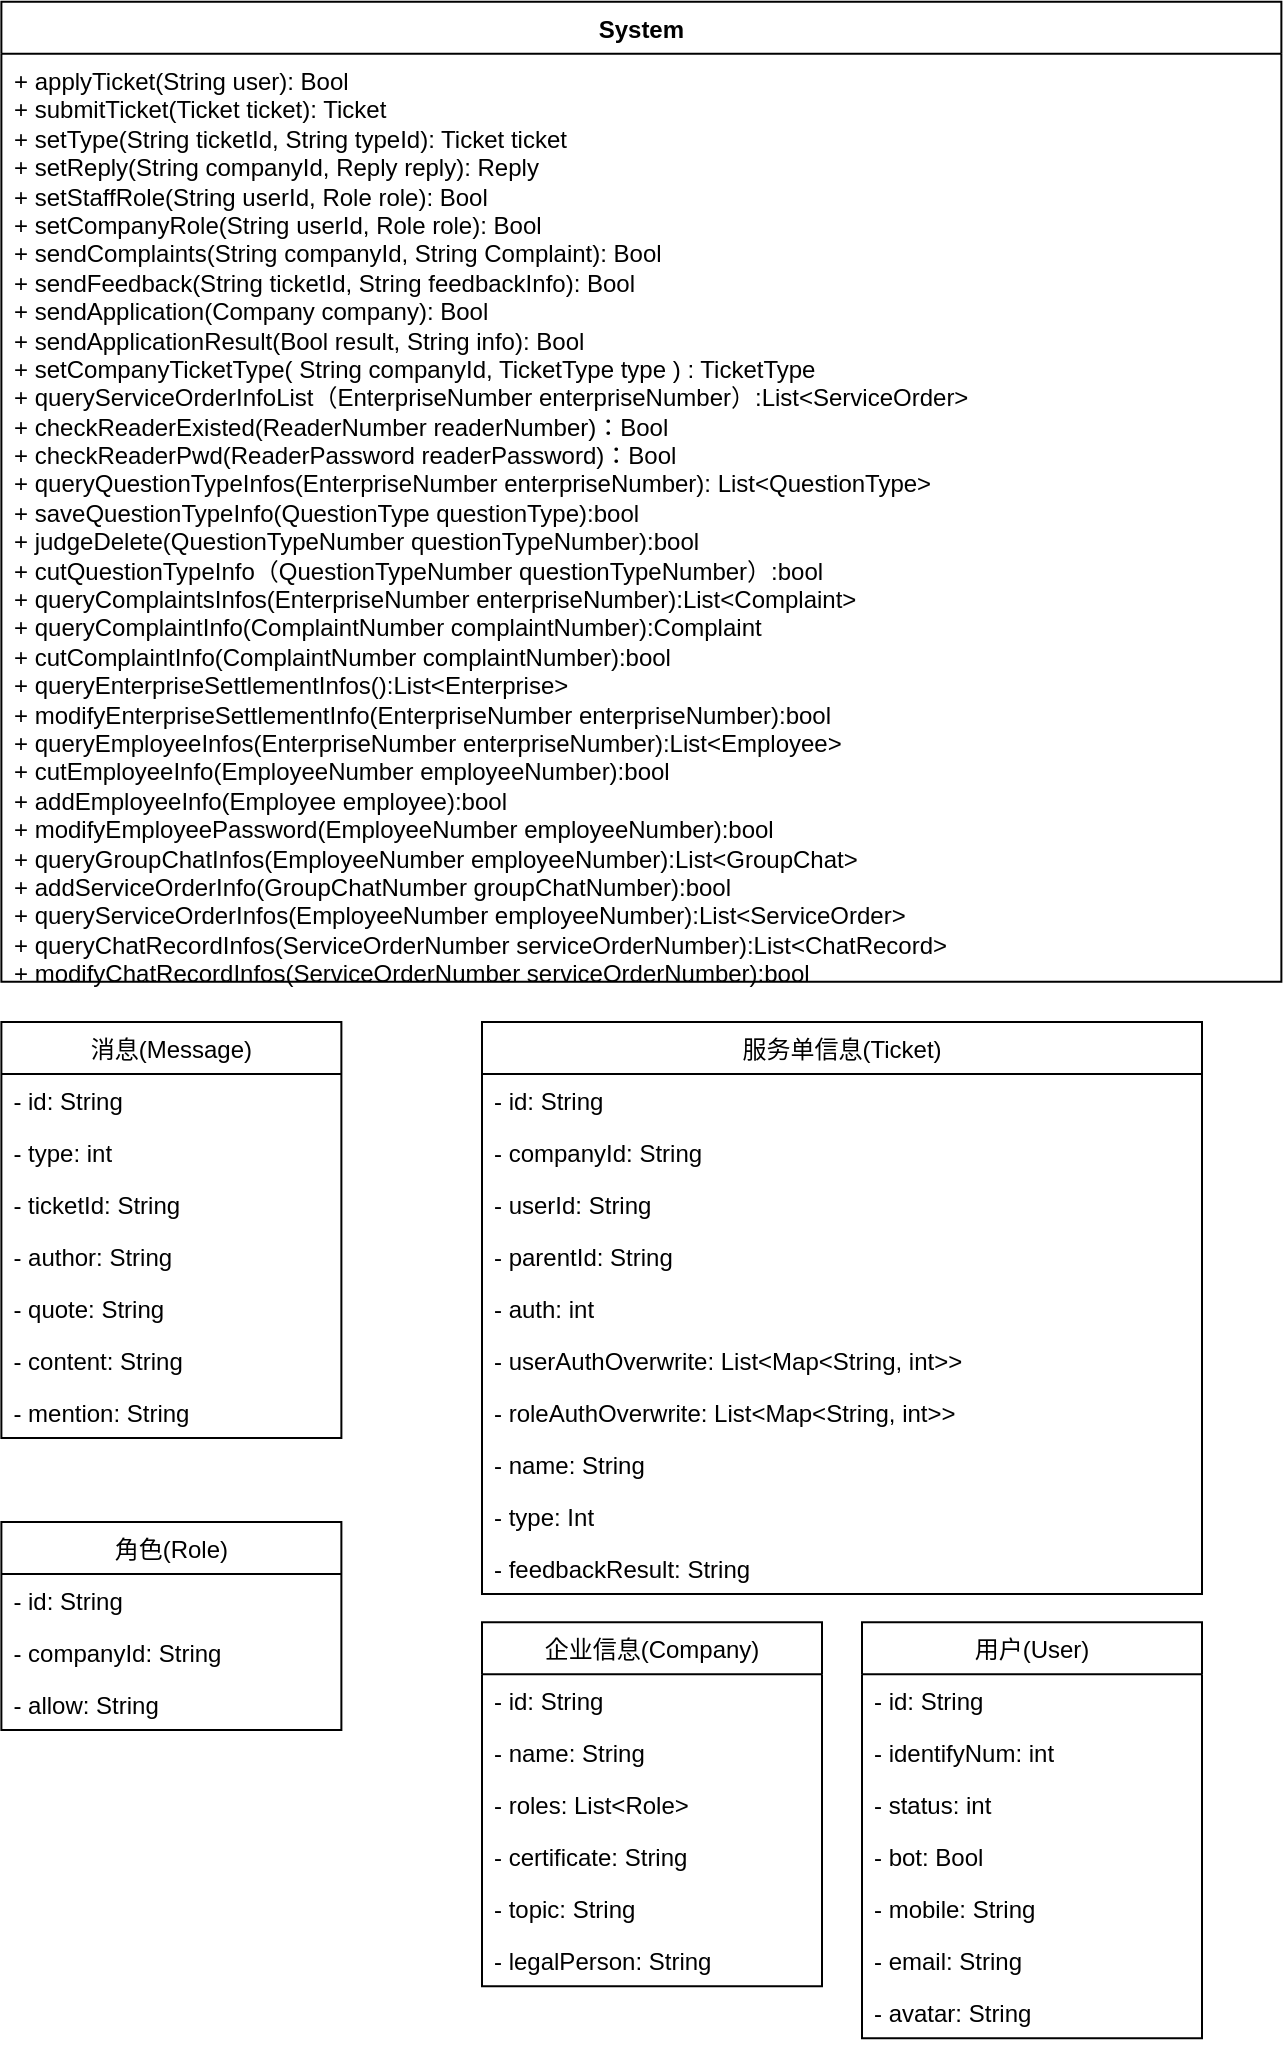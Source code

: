 <mxfile version="12.6.5" type="device" pages="3"><diagram id="kOgdUL87oXDfzmkOh2Wj" name="类图"><mxGraphModel dx="1086" dy="806" grid="1" gridSize="10" guides="1" tooltips="1" connect="1" arrows="1" fold="1" page="1" pageScale="1" pageWidth="827" pageHeight="1169" math="0" shadow="0"><root><mxCell id="0"/><mxCell id="1" parent="0"/><mxCell id="02djU6pW8HXEtKyY5-4u-1" value="System" style="swimlane;fontStyle=1;align=center;verticalAlign=top;childLayout=stackLayout;horizontal=1;startSize=26;horizontalStack=0;resizeParent=1;resizeParentMax=0;resizeLast=0;collapsible=1;marginBottom=0;" parent="1" vertex="1"><mxGeometry x="-0.31" y="-0.1" width="640" height="490" as="geometry"/></mxCell><mxCell id="02djU6pW8HXEtKyY5-4u-2" value="+&amp;nbsp;applyTicket(String user): Bool&lt;br&gt;+&amp;nbsp;submitTicket(Ticket ticket): Ticket&lt;br&gt;+&amp;nbsp;setType(String ticketId, String typeId): Ticket ticket&lt;br&gt;+&amp;nbsp;setReply(String companyId, Reply reply): Reply&lt;br&gt;+&amp;nbsp;setStaffRole(String userId, Role role): Bool&lt;br&gt;+ setCompanyRole(String userId, Role role): Bool&lt;br&gt;+&amp;nbsp;sendComplaints(String companyId, String Complaint): Bool&lt;br&gt;+&amp;nbsp;sendFeedback(String ticketId, String feedbackInfo): Bool&lt;br&gt;+&amp;nbsp;sendApplication(Company company): Bool&lt;br&gt;+&amp;nbsp;sendApplicationResult(Bool result, String info): Bool&lt;br&gt;+&amp;nbsp;setCompanyTicketType(&amp;nbsp;String&amp;nbsp;companyId, TicketType type )&amp;nbsp;: TicketType&lt;br&gt;+&amp;nbsp;queryServiceOrderInfoList（EnterpriseNumber enterpriseNumber）:List&amp;lt;ServiceOrder&amp;gt;&lt;br&gt;+&amp;nbsp;checkReaderExisted(ReaderNumber readerNumber)：Bool&lt;br&gt;+&amp;nbsp;checkReaderPwd(ReaderPassword readerPassword)：Bool&lt;br&gt;+ queryQuestionTypeInfos(EnterpriseNumber enterpriseNumber):&amp;nbsp;List&amp;lt;QuestionType&amp;gt;&lt;br&gt;+&amp;nbsp;saveQuestionTypeInfo(QuestionType questionType):bool&lt;br&gt;+&amp;nbsp;judgeDelete(QuestionTypeNumber questionTypeNumber):bool&lt;br&gt;+&amp;nbsp;cutQuestionTypeInfo（QuestionTypeNumber questionTypeNumber）:bool&lt;br&gt;+&amp;nbsp;queryComplaintsInfos(EnterpriseNumber enterpriseNumber):List&amp;lt;Complaint&amp;gt;&lt;br&gt;+&amp;nbsp;queryComplaintInfo(ComplaintNumber complaintNumber):Complaint&lt;br&gt;+&amp;nbsp;cutComplaintInfo(ComplaintNumber complaintNumber):bool&lt;br&gt;+&amp;nbsp;queryEnterpriseSettlementInfos():List&amp;lt;Enterprise&amp;gt;&lt;br&gt;+&amp;nbsp;modifyEnterpriseSettlementInfo(EnterpriseNumber enterpriseNumber):bool&lt;br&gt;+&amp;nbsp;queryEmployeeInfos(EnterpriseNumber enterpriseNumber):List&amp;lt;Employee&amp;gt;&lt;br&gt;+&amp;nbsp;cutEmployeeInfo(EmployeeNumber employeeNumber):bool&lt;br&gt;+&amp;nbsp;addEmployeeInfo(Employee employee):bool&lt;br&gt;+&amp;nbsp;modifyEmployeePassword(EmployeeNumber employeeNumber):bool&lt;br&gt;+&amp;nbsp;queryGroupChatInfos(EmployeeNumber employeeNumber):List&amp;lt;GroupChat&amp;gt;&lt;br&gt;+ addServiceOrderInfo(GroupChatNumber groupChatNumber):bool&lt;br&gt;+&amp;nbsp;queryServiceOrderInfos(EmployeeNumber employeeNumber):List&amp;lt;ServiceOrder&amp;gt;&lt;br&gt;+&amp;nbsp;queryChatRecordInfos(ServiceOrderNumber serviceOrderNumber):List&amp;lt;ChatRecord&amp;gt;&lt;br&gt;+&amp;nbsp;modifyChatRecordInfos(ServiceOrderNumber serviceOrderNumber):bool" style="text;strokeColor=none;fillColor=none;align=left;verticalAlign=top;spacingLeft=4;spacingRight=4;overflow=hidden;rotatable=0;points=[[0,0.5],[1,0.5]];portConstraint=eastwest;html=1;" parent="02djU6pW8HXEtKyY5-4u-1" vertex="1"><mxGeometry y="26" width="640" height="464" as="geometry"/></mxCell><mxCell id="xMdwKZb7FDu-BLDqrleg-1" value="服务单信息(Ticket)" style="swimlane;fontStyle=0;childLayout=stackLayout;horizontal=1;startSize=26;fillColor=none;horizontalStack=0;resizeParent=1;resizeParentMax=0;resizeLast=0;collapsible=1;marginBottom=0;html=0;" parent="1" vertex="1"><mxGeometry x="240" y="510" width="360" height="286" as="geometry"><mxRectangle x="530" y="40" width="130" height="26" as="alternateBounds"/></mxGeometry></mxCell><mxCell id="xMdwKZb7FDu-BLDqrleg-2" value="- id: String" style="text;strokeColor=none;fillColor=none;align=left;verticalAlign=top;spacingLeft=4;spacingRight=4;overflow=hidden;rotatable=0;points=[[0,0.5],[1,0.5]];portConstraint=eastwest;" parent="xMdwKZb7FDu-BLDqrleg-1" vertex="1"><mxGeometry y="26" width="360" height="26" as="geometry"/></mxCell><mxCell id="xMdwKZb7FDu-BLDqrleg-6" value="- companyId: String" style="text;strokeColor=none;fillColor=none;align=left;verticalAlign=top;spacingLeft=4;spacingRight=4;overflow=hidden;rotatable=0;points=[[0,0.5],[1,0.5]];portConstraint=eastwest;" parent="xMdwKZb7FDu-BLDqrleg-1" vertex="1"><mxGeometry y="52" width="360" height="26" as="geometry"/></mxCell><mxCell id="xMdwKZb7FDu-BLDqrleg-3" value="- userId: String" style="text;strokeColor=none;fillColor=none;align=left;verticalAlign=top;spacingLeft=4;spacingRight=4;overflow=hidden;rotatable=0;points=[[0,0.5],[1,0.5]];portConstraint=eastwest;" parent="xMdwKZb7FDu-BLDqrleg-1" vertex="1"><mxGeometry y="78" width="360" height="26" as="geometry"/></mxCell><mxCell id="xMdwKZb7FDu-BLDqrleg-29" value="- parentId: String" style="text;strokeColor=none;fillColor=none;align=left;verticalAlign=top;spacingLeft=4;spacingRight=4;overflow=hidden;rotatable=0;points=[[0,0.5],[1,0.5]];portConstraint=eastwest;" parent="xMdwKZb7FDu-BLDqrleg-1" vertex="1"><mxGeometry y="104" width="360" height="26" as="geometry"/></mxCell><mxCell id="xMdwKZb7FDu-BLDqrleg-14" value="- auth: int" style="text;strokeColor=none;fillColor=none;align=left;verticalAlign=top;spacingLeft=4;spacingRight=4;overflow=hidden;rotatable=0;points=[[0,0.5],[1,0.5]];portConstraint=eastwest;" parent="xMdwKZb7FDu-BLDqrleg-1" vertex="1"><mxGeometry y="130" width="360" height="26" as="geometry"/></mxCell><mxCell id="xMdwKZb7FDu-BLDqrleg-40" value="- userAuthOverwrite: List&lt;Map&lt;String, int&gt;&gt;" style="text;strokeColor=none;fillColor=none;align=left;verticalAlign=top;spacingLeft=4;spacingRight=4;overflow=hidden;rotatable=0;points=[[0,0.5],[1,0.5]];portConstraint=eastwest;" parent="xMdwKZb7FDu-BLDqrleg-1" vertex="1"><mxGeometry y="156" width="360" height="26" as="geometry"/></mxCell><mxCell id="xMdwKZb7FDu-BLDqrleg-49" value="- roleAuthOverwrite: List&lt;Map&lt;String, int&gt;&gt;" style="text;strokeColor=none;fillColor=none;align=left;verticalAlign=top;spacingLeft=4;spacingRight=4;overflow=hidden;rotatable=0;points=[[0,0.5],[1,0.5]];portConstraint=eastwest;" parent="xMdwKZb7FDu-BLDqrleg-1" vertex="1"><mxGeometry y="182" width="360" height="26" as="geometry"/></mxCell><mxCell id="xMdwKZb7FDu-BLDqrleg-30" value="- name: String" style="text;strokeColor=none;fillColor=none;align=left;verticalAlign=top;spacingLeft=4;spacingRight=4;overflow=hidden;rotatable=0;points=[[0,0.5],[1,0.5]];portConstraint=eastwest;" parent="xMdwKZb7FDu-BLDqrleg-1" vertex="1"><mxGeometry y="208" width="360" height="26" as="geometry"/></mxCell><mxCell id="xMdwKZb7FDu-BLDqrleg-4" value="- type: Int" style="text;strokeColor=none;fillColor=none;align=left;verticalAlign=top;spacingLeft=4;spacingRight=4;overflow=hidden;rotatable=0;points=[[0,0.5],[1,0.5]];portConstraint=eastwest;" parent="xMdwKZb7FDu-BLDqrleg-1" vertex="1"><mxGeometry y="234" width="360" height="26" as="geometry"/></mxCell><mxCell id="xMdwKZb7FDu-BLDqrleg-7" value="- feedbackResult: String" style="text;strokeColor=none;fillColor=none;align=left;verticalAlign=top;spacingLeft=4;spacingRight=4;overflow=hidden;rotatable=0;points=[[0,0.5],[1,0.5]];portConstraint=eastwest;" parent="xMdwKZb7FDu-BLDqrleg-1" vertex="1"><mxGeometry y="260" width="360" height="26" as="geometry"/></mxCell><mxCell id="xMdwKZb7FDu-BLDqrleg-15" value="消息(Message)" style="swimlane;fontStyle=0;childLayout=stackLayout;horizontal=1;startSize=26;fillColor=none;horizontalStack=0;resizeParent=1;resizeParentMax=0;resizeLast=0;collapsible=1;marginBottom=0;html=0;" parent="1" vertex="1"><mxGeometry x="-0.31" y="510" width="170" height="208" as="geometry"><mxRectangle x="530" y="40" width="130" height="26" as="alternateBounds"/></mxGeometry></mxCell><mxCell id="xMdwKZb7FDu-BLDqrleg-16" value="- id: String" style="text;strokeColor=none;fillColor=none;align=left;verticalAlign=top;spacingLeft=4;spacingRight=4;overflow=hidden;rotatable=0;points=[[0,0.5],[1,0.5]];portConstraint=eastwest;" parent="xMdwKZb7FDu-BLDqrleg-15" vertex="1"><mxGeometry y="26" width="170" height="26" as="geometry"/></mxCell><mxCell id="xMdwKZb7FDu-BLDqrleg-17" value="- type: int" style="text;strokeColor=none;fillColor=none;align=left;verticalAlign=top;spacingLeft=4;spacingRight=4;overflow=hidden;rotatable=0;points=[[0,0.5],[1,0.5]];portConstraint=eastwest;" parent="xMdwKZb7FDu-BLDqrleg-15" vertex="1"><mxGeometry y="52" width="170" height="26" as="geometry"/></mxCell><mxCell id="xMdwKZb7FDu-BLDqrleg-31" value="- ticketId: String" style="text;strokeColor=none;fillColor=none;align=left;verticalAlign=top;spacingLeft=4;spacingRight=4;overflow=hidden;rotatable=0;points=[[0,0.5],[1,0.5]];portConstraint=eastwest;" parent="xMdwKZb7FDu-BLDqrleg-15" vertex="1"><mxGeometry y="78" width="170" height="26" as="geometry"/></mxCell><mxCell id="xMdwKZb7FDu-BLDqrleg-18" value="- author: String" style="text;strokeColor=none;fillColor=none;align=left;verticalAlign=top;spacingLeft=4;spacingRight=4;overflow=hidden;rotatable=0;points=[[0,0.5],[1,0.5]];portConstraint=eastwest;" parent="xMdwKZb7FDu-BLDqrleg-15" vertex="1"><mxGeometry y="104" width="170" height="26" as="geometry"/></mxCell><mxCell id="xMdwKZb7FDu-BLDqrleg-19" value="- quote: String" style="text;strokeColor=none;fillColor=none;align=left;verticalAlign=top;spacingLeft=4;spacingRight=4;overflow=hidden;rotatable=0;points=[[0,0.5],[1,0.5]];portConstraint=eastwest;" parent="xMdwKZb7FDu-BLDqrleg-15" vertex="1"><mxGeometry y="130" width="170" height="26" as="geometry"/></mxCell><mxCell id="xMdwKZb7FDu-BLDqrleg-21" value="- content: String" style="text;strokeColor=none;fillColor=none;align=left;verticalAlign=top;spacingLeft=4;spacingRight=4;overflow=hidden;rotatable=0;points=[[0,0.5],[1,0.5]];portConstraint=eastwest;" parent="xMdwKZb7FDu-BLDqrleg-15" vertex="1"><mxGeometry y="156" width="170" height="26" as="geometry"/></mxCell><mxCell id="xMdwKZb7FDu-BLDqrleg-20" value="- mention: String" style="text;strokeColor=none;fillColor=none;align=left;verticalAlign=top;spacingLeft=4;spacingRight=4;overflow=hidden;rotatable=0;points=[[0,0.5],[1,0.5]];portConstraint=eastwest;" parent="xMdwKZb7FDu-BLDqrleg-15" vertex="1"><mxGeometry y="182" width="170" height="26" as="geometry"/></mxCell><mxCell id="xMdwKZb7FDu-BLDqrleg-22" value="企业信息(Company)" style="swimlane;fontStyle=0;childLayout=stackLayout;horizontal=1;startSize=26;fillColor=none;horizontalStack=0;resizeParent=1;resizeParentMax=0;resizeLast=0;collapsible=1;marginBottom=0;html=0;" parent="1" vertex="1"><mxGeometry x="240" y="810.1" width="170" height="182" as="geometry"><mxRectangle x="530" y="40" width="130" height="26" as="alternateBounds"/></mxGeometry></mxCell><mxCell id="xMdwKZb7FDu-BLDqrleg-23" value="- id: String" style="text;strokeColor=none;fillColor=none;align=left;verticalAlign=top;spacingLeft=4;spacingRight=4;overflow=hidden;rotatable=0;points=[[0,0.5],[1,0.5]];portConstraint=eastwest;" parent="xMdwKZb7FDu-BLDqrleg-22" vertex="1"><mxGeometry y="26" width="170" height="26" as="geometry"/></mxCell><mxCell id="xMdwKZb7FDu-BLDqrleg-24" value="- name: String" style="text;strokeColor=none;fillColor=none;align=left;verticalAlign=top;spacingLeft=4;spacingRight=4;overflow=hidden;rotatable=0;points=[[0,0.5],[1,0.5]];portConstraint=eastwest;" parent="xMdwKZb7FDu-BLDqrleg-22" vertex="1"><mxGeometry y="52" width="170" height="26" as="geometry"/></mxCell><mxCell id="xMdwKZb7FDu-BLDqrleg-25" value="- roles: List&lt;Role&gt;" style="text;strokeColor=none;fillColor=none;align=left;verticalAlign=top;spacingLeft=4;spacingRight=4;overflow=hidden;rotatable=0;points=[[0,0.5],[1,0.5]];portConstraint=eastwest;" parent="xMdwKZb7FDu-BLDqrleg-22" vertex="1"><mxGeometry y="78" width="170" height="26" as="geometry"/></mxCell><mxCell id="xMdwKZb7FDu-BLDqrleg-26" value="- certificate: String" style="text;strokeColor=none;fillColor=none;align=left;verticalAlign=top;spacingLeft=4;spacingRight=4;overflow=hidden;rotatable=0;points=[[0,0.5],[1,0.5]];portConstraint=eastwest;" parent="xMdwKZb7FDu-BLDqrleg-22" vertex="1"><mxGeometry y="104" width="170" height="26" as="geometry"/></mxCell><mxCell id="xMdwKZb7FDu-BLDqrleg-27" value="- topic: String" style="text;strokeColor=none;fillColor=none;align=left;verticalAlign=top;spacingLeft=4;spacingRight=4;overflow=hidden;rotatable=0;points=[[0,0.5],[1,0.5]];portConstraint=eastwest;" parent="xMdwKZb7FDu-BLDqrleg-22" vertex="1"><mxGeometry y="130" width="170" height="26" as="geometry"/></mxCell><mxCell id="xMdwKZb7FDu-BLDqrleg-28" value="- legalPerson: String" style="text;strokeColor=none;fillColor=none;align=left;verticalAlign=top;spacingLeft=4;spacingRight=4;overflow=hidden;rotatable=0;points=[[0,0.5],[1,0.5]];portConstraint=eastwest;" parent="xMdwKZb7FDu-BLDqrleg-22" vertex="1"><mxGeometry y="156" width="170" height="26" as="geometry"/></mxCell><mxCell id="xMdwKZb7FDu-BLDqrleg-32" value="角色(Role)" style="swimlane;fontStyle=0;childLayout=stackLayout;horizontal=1;startSize=26;fillColor=none;horizontalStack=0;resizeParent=1;resizeParentMax=0;resizeLast=0;collapsible=1;marginBottom=0;html=0;" parent="1" vertex="1"><mxGeometry x="-0.31" y="760" width="170" height="104" as="geometry"><mxRectangle x="530" y="40" width="130" height="26" as="alternateBounds"/></mxGeometry></mxCell><mxCell id="xMdwKZb7FDu-BLDqrleg-33" value="- id: String" style="text;strokeColor=none;fillColor=none;align=left;verticalAlign=top;spacingLeft=4;spacingRight=4;overflow=hidden;rotatable=0;points=[[0,0.5],[1,0.5]];portConstraint=eastwest;" parent="xMdwKZb7FDu-BLDqrleg-32" vertex="1"><mxGeometry y="26" width="170" height="26" as="geometry"/></mxCell><mxCell id="xMdwKZb7FDu-BLDqrleg-34" value="- companyId: String" style="text;strokeColor=none;fillColor=none;align=left;verticalAlign=top;spacingLeft=4;spacingRight=4;overflow=hidden;rotatable=0;points=[[0,0.5],[1,0.5]];portConstraint=eastwest;" parent="xMdwKZb7FDu-BLDqrleg-32" vertex="1"><mxGeometry y="52" width="170" height="26" as="geometry"/></mxCell><mxCell id="xMdwKZb7FDu-BLDqrleg-35" value="- allow: String" style="text;strokeColor=none;fillColor=none;align=left;verticalAlign=top;spacingLeft=4;spacingRight=4;overflow=hidden;rotatable=0;points=[[0,0.5],[1,0.5]];portConstraint=eastwest;" parent="xMdwKZb7FDu-BLDqrleg-32" vertex="1"><mxGeometry y="78" width="170" height="26" as="geometry"/></mxCell><mxCell id="xMdwKZb7FDu-BLDqrleg-41" value="用户(User)" style="swimlane;fontStyle=0;childLayout=stackLayout;horizontal=1;startSize=26;fillColor=none;horizontalStack=0;resizeParent=1;resizeParentMax=0;resizeLast=0;collapsible=1;marginBottom=0;html=0;" parent="1" vertex="1"><mxGeometry x="430" y="810.1" width="170" height="208" as="geometry"><mxRectangle x="530" y="40" width="130" height="26" as="alternateBounds"/></mxGeometry></mxCell><mxCell id="xMdwKZb7FDu-BLDqrleg-42" value="- id: String" style="text;strokeColor=none;fillColor=none;align=left;verticalAlign=top;spacingLeft=4;spacingRight=4;overflow=hidden;rotatable=0;points=[[0,0.5],[1,0.5]];portConstraint=eastwest;" parent="xMdwKZb7FDu-BLDqrleg-41" vertex="1"><mxGeometry y="26" width="170" height="26" as="geometry"/></mxCell><mxCell id="xMdwKZb7FDu-BLDqrleg-43" value="- identifyNum: int" style="text;strokeColor=none;fillColor=none;align=left;verticalAlign=top;spacingLeft=4;spacingRight=4;overflow=hidden;rotatable=0;points=[[0,0.5],[1,0.5]];portConstraint=eastwest;" parent="xMdwKZb7FDu-BLDqrleg-41" vertex="1"><mxGeometry y="52" width="170" height="26" as="geometry"/></mxCell><mxCell id="xMdwKZb7FDu-BLDqrleg-44" value="- status: int" style="text;strokeColor=none;fillColor=none;align=left;verticalAlign=top;spacingLeft=4;spacingRight=4;overflow=hidden;rotatable=0;points=[[0,0.5],[1,0.5]];portConstraint=eastwest;" parent="xMdwKZb7FDu-BLDqrleg-41" vertex="1"><mxGeometry y="78" width="170" height="26" as="geometry"/></mxCell><mxCell id="xMdwKZb7FDu-BLDqrleg-50" value="- bot: Bool" style="text;strokeColor=none;fillColor=none;align=left;verticalAlign=top;spacingLeft=4;spacingRight=4;overflow=hidden;rotatable=0;points=[[0,0.5],[1,0.5]];portConstraint=eastwest;" parent="xMdwKZb7FDu-BLDqrleg-41" vertex="1"><mxGeometry y="104" width="170" height="26" as="geometry"/></mxCell><mxCell id="xMdwKZb7FDu-BLDqrleg-45" value="- mobile: String" style="text;strokeColor=none;fillColor=none;align=left;verticalAlign=top;spacingLeft=4;spacingRight=4;overflow=hidden;rotatable=0;points=[[0,0.5],[1,0.5]];portConstraint=eastwest;" parent="xMdwKZb7FDu-BLDqrleg-41" vertex="1"><mxGeometry y="130" width="170" height="26" as="geometry"/></mxCell><mxCell id="xMdwKZb7FDu-BLDqrleg-46" value="- email: String" style="text;strokeColor=none;fillColor=none;align=left;verticalAlign=top;spacingLeft=4;spacingRight=4;overflow=hidden;rotatable=0;points=[[0,0.5],[1,0.5]];portConstraint=eastwest;" parent="xMdwKZb7FDu-BLDqrleg-41" vertex="1"><mxGeometry y="156" width="170" height="26" as="geometry"/></mxCell><mxCell id="xMdwKZb7FDu-BLDqrleg-47" value="- avatar: String" style="text;strokeColor=none;fillColor=none;align=left;verticalAlign=top;spacingLeft=4;spacingRight=4;overflow=hidden;rotatable=0;points=[[0,0.5],[1,0.5]];portConstraint=eastwest;" parent="xMdwKZb7FDu-BLDqrleg-41" vertex="1"><mxGeometry y="182" width="170" height="26" as="geometry"/></mxCell></root></mxGraphModel></diagram><diagram id="aeSRciqizGZbQaYLFY8V" name="与服务单有关的静态模型"><mxGraphModel dx="1086" dy="806" grid="1" gridSize="10" guides="1" tooltips="1" connect="1" arrows="1" fold="1" page="1" pageScale="1" pageWidth="827" pageHeight="1169" math="0" shadow="0"><root><mxCell id="OSYQKMN26QCxumuJ-oxB-0"/><mxCell id="OSYQKMN26QCxumuJ-oxB-1" parent="OSYQKMN26QCxumuJ-oxB-0"/><mxCell id="HaXlRzn1nu3duCpcaNVP-2" value="Submit" style="edgeStyle=orthogonalEdgeStyle;rounded=0;orthogonalLoop=1;jettySize=auto;html=1;" parent="OSYQKMN26QCxumuJ-oxB-1" source="HaXlRzn1nu3duCpcaNVP-1" target="OSYQKMN26QCxumuJ-oxB-2" edge="1"><mxGeometry relative="1" as="geometry"/></mxCell><mxCell id="KiyLQpnGYBdXpFKWbLJt-4" value="Auth" style="edgeStyle=elbowEdgeStyle;rounded=0;orthogonalLoop=1;jettySize=auto;elbow=vertical;html=1;endArrow=none;endFill=0;exitX=0.25;exitY=0;exitDx=0;exitDy=0;entryX=0.25;entryY=0;entryDx=0;entryDy=0;jumpStyle=sharp;" parent="OSYQKMN26QCxumuJ-oxB-1" source="KiyLQpnGYBdXpFKWbLJt-3" target="OSYQKMN26QCxumuJ-oxB-2" edge="1"><mxGeometry relative="1" as="geometry"><Array as="points"><mxPoint x="660" y="170"/><mxPoint x="680" y="150"/><mxPoint x="620" y="80"/></Array></mxGeometry></mxCell><mxCell id="KFsYNNxnXMWWt87vyABX-1" value="" style="edgeStyle=orthogonalEdgeStyle;rounded=0;orthogonalLoop=1;jettySize=auto;html=1;endArrow=diamondThin;endFill=0;endSize=12;" parent="OSYQKMN26QCxumuJ-oxB-1" source="OSYQKMN26QCxumuJ-oxB-2" target="KFsYNNxnXMWWt87vyABX-0" edge="1"><mxGeometry relative="1" as="geometry"/></mxCell><mxCell id="OSYQKMN26QCxumuJ-oxB-2" value="Ticket (服务单)" style="swimlane;fontStyle=1;align=center;verticalAlign=top;childLayout=stackLayout;horizontal=1;startSize=26;horizontalStack=0;resizeParent=1;resizeParentMax=0;resizeLast=0;collapsible=1;marginBottom=0;html=0;" parent="OSYQKMN26QCxumuJ-oxB-1" vertex="1"><mxGeometry x="300" y="200" width="160" height="46" as="geometry"/></mxCell><mxCell id="KFsYNNxnXMWWt87vyABX-23" value="Save" style="edgeStyle=orthogonalEdgeStyle;rounded=0;orthogonalLoop=1;jettySize=auto;html=1;exitX=0.25;exitY=1;exitDx=0;exitDy=0;entryX=1;entryY=0.5;entryDx=0;entryDy=0;endArrow=none;endFill=0;endSize=12;" parent="OSYQKMN26QCxumuJ-oxB-1" source="KFsYNNxnXMWWt87vyABX-0" target="KFsYNNxnXMWWt87vyABX-22" edge="1"><mxGeometry relative="1" as="geometry"><Array as="points"><mxPoint x="570" y="323"/></Array></mxGeometry></mxCell><mxCell id="KFsYNNxnXMWWt87vyABX-0" value="TicketList (服务单表)" style="swimlane;fontStyle=1;align=center;verticalAlign=top;childLayout=stackLayout;horizontal=1;startSize=26;horizontalStack=0;resizeParent=1;resizeParentMax=0;resizeLast=0;collapsible=1;marginBottom=0;html=0;" parent="OSYQKMN26QCxumuJ-oxB-1" vertex="1"><mxGeometry x="530" y="200" width="160" height="46" as="geometry"/></mxCell><mxCell id="KFsYNNxnXMWWt87vyABX-20" style="edgeStyle=orthogonalEdgeStyle;rounded=0;orthogonalLoop=1;jettySize=auto;html=1;exitX=0.5;exitY=1;exitDx=0;exitDy=0;entryX=0.5;entryY=0;entryDx=0;entryDy=0;endArrow=diamondThin;endFill=0;endSize=12;" parent="OSYQKMN26QCxumuJ-oxB-1" source="KiyLQpnGYBdXpFKWbLJt-3" target="KFsYNNxnXMWWt87vyABX-18" edge="1"><mxGeometry relative="1" as="geometry"/></mxCell><mxCell id="KiyLQpnGYBdXpFKWbLJt-3" value="Role (角色)" style="swimlane;fontStyle=1;align=center;verticalAlign=top;childLayout=stackLayout;horizontal=1;startSize=26;horizontalStack=0;resizeParent=1;resizeParentMax=0;resizeLast=0;collapsible=1;marginBottom=0;html=0;" parent="OSYQKMN26QCxumuJ-oxB-1" vertex="1"><mxGeometry x="740" y="200" width="160" height="46" as="geometry"/></mxCell><mxCell id="KiyLQpnGYBdXpFKWbLJt-5" value="Has" style="edgeStyle=elbowEdgeStyle;rounded=0;orthogonalLoop=1;jettySize=auto;elbow=vertical;html=1;exitX=0.5;exitY=1;exitDx=0;exitDy=0;entryX=1;entryY=0.75;entryDx=0;entryDy=0;endArrow=none;endFill=0;" parent="OSYQKMN26QCxumuJ-oxB-1" source="KFsYNNxnXMWWt87vyABX-18" target="HaXlRzn1nu3duCpcaNVP-3" edge="1"><mxGeometry relative="1" as="geometry"><Array as="points"><mxPoint x="400" y="535"/><mxPoint x="400" y="540"/><mxPoint x="390" y="503"/><mxPoint x="450" y="413"/><mxPoint x="530" y="593"/><mxPoint x="520" y="353"/></Array></mxGeometry></mxCell><mxCell id="KFsYNNxnXMWWt87vyABX-2" value="Belong" style="edgeStyle=orthogonalEdgeStyle;rounded=0;orthogonalLoop=1;jettySize=auto;html=1;entryX=1;entryY=0.25;entryDx=0;entryDy=0;exitX=0.5;exitY=1;exitDx=0;exitDy=0;endArrow=none;endFill=0;jumpStyle=arc;" parent="OSYQKMN26QCxumuJ-oxB-1" source="KFsYNNxnXMWWt87vyABX-0" target="HaXlRzn1nu3duCpcaNVP-3" edge="1"><mxGeometry relative="1" as="geometry"><mxPoint x="640" y="223" as="sourcePoint"/><Array as="points"><mxPoint x="610" y="512"/><mxPoint x="200" y="512"/></Array></mxGeometry></mxCell><mxCell id="KFsYNNxnXMWWt87vyABX-31" style="edgeStyle=orthogonalEdgeStyle;rounded=0;orthogonalLoop=1;jettySize=auto;html=1;exitX=0.5;exitY=0;exitDx=0;exitDy=0;entryX=0.5;entryY=1;entryDx=0;entryDy=0;endArrow=diamondThin;endFill=0;endSize=12;" parent="OSYQKMN26QCxumuJ-oxB-1" source="HaXlRzn1nu3duCpcaNVP-3" target="KFsYNNxnXMWWt87vyABX-30" edge="1"><mxGeometry relative="1" as="geometry"/></mxCell><mxCell id="HaXlRzn1nu3duCpcaNVP-3" value="Company (企业)" style="swimlane;fontStyle=1;align=center;verticalAlign=top;childLayout=stackLayout;horizontal=1;startSize=26;horizontalStack=0;resizeParent=1;resizeParentMax=0;resizeLast=0;collapsible=1;marginBottom=0;html=0;" parent="OSYQKMN26QCxumuJ-oxB-1" vertex="1"><mxGeometry x="40" y="500" width="160" height="46" as="geometry"/></mxCell><mxCell id="KiyLQpnGYBdXpFKWbLJt-6" value="Has" style="edgeStyle=elbowEdgeStyle;rounded=0;orthogonalLoop=1;jettySize=auto;elbow=vertical;html=1;exitX=0.5;exitY=0;exitDx=0;exitDy=0;entryX=0.75;entryY=0;entryDx=0;entryDy=0;endArrow=none;endFill=0;endSize=12;jumpStyle=arc;" parent="OSYQKMN26QCxumuJ-oxB-1" source="HaXlRzn1nu3duCpcaNVP-1" target="KiyLQpnGYBdXpFKWbLJt-3" edge="1"><mxGeometry x="-0.098" relative="1" as="geometry"><Array as="points"><mxPoint x="630" y="160"/><mxPoint x="710" y="110"/><mxPoint x="710" y="30"/><mxPoint x="170" y="340"/><mxPoint x="190" y="313"/></Array><mxPoint as="offset"/></mxGeometry></mxCell><mxCell id="KFsYNNxnXMWWt87vyABX-42" style="edgeStyle=orthogonalEdgeStyle;rounded=0;comic=0;jumpStyle=arc;jumpSize=6;orthogonalLoop=1;jettySize=auto;html=1;exitX=0.5;exitY=1;exitDx=0;exitDy=0;entryX=0.5;entryY=0;entryDx=0;entryDy=0;shadow=0;endArrow=diamondThin;endFill=0;endSize=12;strokeColor=#000000;" parent="OSYQKMN26QCxumuJ-oxB-1" source="HaXlRzn1nu3duCpcaNVP-1" target="KFsYNNxnXMWWt87vyABX-41" edge="1"><mxGeometry relative="1" as="geometry"/></mxCell><mxCell id="7B1wNh0EwKt7aePT9TxN-15" value="Operate" style="edgeStyle=orthogonalEdgeStyle;rounded=0;comic=0;jumpStyle=arc;jumpSize=6;orthogonalLoop=1;jettySize=auto;html=1;exitX=0;exitY=0.5;exitDx=0;exitDy=0;entryX=0;entryY=0.5;entryDx=0;entryDy=0;shadow=0;endArrow=none;endFill=0;endSize=12;strokeColor=#000000;verticalAlign=middle;horizontal=0;" parent="OSYQKMN26QCxumuJ-oxB-1" source="HaXlRzn1nu3duCpcaNVP-1" target="iL3-xQffts0CTTfq0RJ--1" edge="1"><mxGeometry x="0.331" relative="1" as="geometry"><Array as="points"><mxPoint x="10" y="223"/><mxPoint x="10" y="23"/></Array><mxPoint as="offset"/></mxGeometry></mxCell><mxCell id="HaXlRzn1nu3duCpcaNVP-1" value="User (用户)" style="swimlane;fontStyle=1;align=center;verticalAlign=top;childLayout=stackLayout;horizontal=1;startSize=26;horizontalStack=0;resizeParent=1;resizeParentMax=0;resizeLast=0;collapsible=1;marginBottom=0;html=0;" parent="OSYQKMN26QCxumuJ-oxB-1" vertex="1"><mxGeometry x="40" y="200" width="160" height="46" as="geometry"/></mxCell><mxCell id="KiyLQpnGYBdXpFKWbLJt-2" value="Employ" style="endArrow=none;html=1;exitX=0;exitY=0.75;exitDx=0;exitDy=0;edgeStyle=orthogonalEdgeStyle;elbow=vertical;rounded=0;entryX=0;entryY=0.5;entryDx=0;entryDy=0;endFill=0;jumpStyle=arc;jumpSize=6;comic=0;shadow=0;arcSize=20;backgroundOutline=0;noJump=0;jettySize=auto;anchorPointDirection=1;fixDash=0;orthogonalLoop=0;strokeColor=#000000;horizontal=0;" parent="OSYQKMN26QCxumuJ-oxB-1" source="HaXlRzn1nu3duCpcaNVP-1" target="HaXlRzn1nu3duCpcaNVP-3" edge="1"><mxGeometry width="50" height="50" relative="1" as="geometry"><mxPoint x="180" y="180" as="sourcePoint"/><mxPoint x="550" y="80" as="targetPoint"/><Array as="points"><mxPoint x="20" y="235"/><mxPoint x="20" y="523"/></Array></mxGeometry></mxCell><mxCell id="KiyLQpnGYBdXpFKWbLJt-7" value="Sub" style="edgeStyle=orthogonalEdgeStyle;rounded=0;orthogonalLoop=1;jettySize=auto;html=1;exitX=0.5;exitY=0;exitDx=0;exitDy=0;entryX=1;entryY=0.25;entryDx=0;entryDy=0;endArrow=classic;endFill=1;" parent="OSYQKMN26QCxumuJ-oxB-1" source="OSYQKMN26QCxumuJ-oxB-2" target="OSYQKMN26QCxumuJ-oxB-2" edge="1"><mxGeometry relative="1" as="geometry"/></mxCell><mxCell id="KFsYNNxnXMWWt87vyABX-5" value="1" style="text;html=1;strokeColor=none;fillColor=none;align=center;verticalAlign=middle;whiteSpace=wrap;rounded=0;" parent="OSYQKMN26QCxumuJ-oxB-1" vertex="1"><mxGeometry x="590" y="246" width="20" height="20" as="geometry"/></mxCell><mxCell id="KFsYNNxnXMWWt87vyABX-9" value="*" style="text;html=1;strokeColor=none;fillColor=none;align=center;verticalAlign=middle;whiteSpace=wrap;rounded=0;" parent="OSYQKMN26QCxumuJ-oxB-1" vertex="1"><mxGeometry x="776.67" y="180" width="20" height="20" as="geometry"/></mxCell><mxCell id="KFsYNNxnXMWWt87vyABX-10" value="1" style="text;html=1;strokeColor=none;fillColor=none;align=center;verticalAlign=middle;whiteSpace=wrap;rounded=0;" parent="OSYQKMN26QCxumuJ-oxB-1" vertex="1"><mxGeometry x="460" y="190" width="20" height="20" as="geometry"/></mxCell><mxCell id="KFsYNNxnXMWWt87vyABX-11" value="0" style="text;html=1;strokeColor=none;fillColor=none;align=center;verticalAlign=middle;whiteSpace=wrap;rounded=0;" parent="OSYQKMN26QCxumuJ-oxB-1" vertex="1"><mxGeometry x="120" y="180" width="20" height="20" as="geometry"/></mxCell><mxCell id="KFsYNNxnXMWWt87vyABX-14" value="1" style="text;html=1;strokeColor=none;fillColor=none;align=center;verticalAlign=middle;whiteSpace=wrap;rounded=0;" parent="OSYQKMN26QCxumuJ-oxB-1" vertex="1"><mxGeometry x="200" y="316" width="20" height="20" as="geometry"/></mxCell><mxCell id="KFsYNNxnXMWWt87vyABX-16" value="0" style="text;html=1;strokeColor=none;fillColor=none;align=center;verticalAlign=middle;whiteSpace=wrap;rounded=0;" parent="OSYQKMN26QCxumuJ-oxB-1" vertex="1"><mxGeometry x="200" y="200" width="20" height="20" as="geometry"/></mxCell><mxCell id="KFsYNNxnXMWWt87vyABX-17" value="*" style="text;html=1;strokeColor=none;fillColor=none;align=center;verticalAlign=middle;whiteSpace=wrap;rounded=0;" parent="OSYQKMN26QCxumuJ-oxB-1" vertex="1"><mxGeometry x="280" y="226" width="20" height="20" as="geometry"/></mxCell><mxCell id="KFsYNNxnXMWWt87vyABX-18" value="RoleList (角色列表)" style="swimlane;fontStyle=1;align=center;verticalAlign=top;childLayout=stackLayout;horizontal=1;startSize=26;horizontalStack=0;resizeParent=1;resizeParentMax=0;resizeLast=0;collapsible=1;marginBottom=0;html=0;" parent="OSYQKMN26QCxumuJ-oxB-1" vertex="1"><mxGeometry x="740" y="300" width="160" height="46" as="geometry"/></mxCell><mxCell id="KFsYNNxnXMWWt87vyABX-19" value="1" style="text;html=1;strokeColor=none;fillColor=none;align=center;verticalAlign=middle;whiteSpace=wrap;rounded=0;" parent="OSYQKMN26QCxumuJ-oxB-1" vertex="1"><mxGeometry x="860" y="180" width="20" height="20" as="geometry"/></mxCell><mxCell id="KFsYNNxnXMWWt87vyABX-22" value="System" style="swimlane;fontStyle=1;align=center;verticalAlign=top;childLayout=stackLayout;horizontal=1;startSize=26;horizontalStack=0;resizeParent=1;resizeParentMax=0;resizeLast=0;collapsible=1;marginBottom=0;html=0;" parent="OSYQKMN26QCxumuJ-oxB-1" vertex="1"><mxGeometry x="300" y="300" width="160" height="46" as="geometry"/></mxCell><mxCell id="KFsYNNxnXMWWt87vyABX-28" value="1" style="text;html=1;strokeColor=none;fillColor=none;align=center;verticalAlign=middle;whiteSpace=wrap;rounded=0;" parent="OSYQKMN26QCxumuJ-oxB-1" vertex="1"><mxGeometry x="550" y="246" width="20" height="20" as="geometry"/></mxCell><mxCell id="KFsYNNxnXMWWt87vyABX-29" value="1" style="text;html=1;strokeColor=none;fillColor=none;align=center;verticalAlign=middle;whiteSpace=wrap;rounded=0;" parent="OSYQKMN26QCxumuJ-oxB-1" vertex="1"><mxGeometry x="460" y="292" width="20" height="20" as="geometry"/></mxCell><mxCell id="KFsYNNxnXMWWt87vyABX-32" value="Save" style="edgeStyle=orthogonalEdgeStyle;rounded=0;orthogonalLoop=1;jettySize=auto;html=1;exitX=1;exitY=0.5;exitDx=0;exitDy=0;entryX=0.5;entryY=1;entryDx=0;entryDy=0;endArrow=none;endFill=0;endSize=12;" parent="OSYQKMN26QCxumuJ-oxB-1" source="KFsYNNxnXMWWt87vyABX-30" target="KFsYNNxnXMWWt87vyABX-22" edge="1"><mxGeometry relative="1" as="geometry"/></mxCell><mxCell id="KFsYNNxnXMWWt87vyABX-30" value="CompanyList (企业列表)" style="swimlane;fontStyle=1;align=center;verticalAlign=top;childLayout=stackLayout;horizontal=1;startSize=26;horizontalStack=0;resizeParent=1;resizeParentMax=0;resizeLast=0;collapsible=1;marginBottom=0;html=0;" parent="OSYQKMN26QCxumuJ-oxB-1" vertex="1"><mxGeometry x="40" y="400" width="160" height="46" as="geometry"/></mxCell><mxCell id="KFsYNNxnXMWWt87vyABX-33" value="1" style="text;html=1;strokeColor=none;fillColor=none;align=center;verticalAlign=middle;whiteSpace=wrap;rounded=0;" parent="OSYQKMN26QCxumuJ-oxB-1" vertex="1"><mxGeometry x="200" y="496" width="20" height="20" as="geometry"/></mxCell><mxCell id="KFsYNNxnXMWWt87vyABX-36" value="1" style="text;html=1;strokeColor=none;fillColor=none;align=center;verticalAlign=middle;whiteSpace=wrap;rounded=0;" parent="OSYQKMN26QCxumuJ-oxB-1" vertex="1"><mxGeometry x="200" y="400" width="20" height="20" as="geometry"/></mxCell><mxCell id="KFsYNNxnXMWWt87vyABX-40" value="Save" style="edgeStyle=orthogonalEdgeStyle;rounded=0;orthogonalLoop=1;jettySize=auto;html=1;entryX=1;entryY=0.75;entryDx=0;entryDy=0;endArrow=none;endFill=0;endSize=12;jumpStyle=arc;exitX=0;exitY=0.75;exitDx=0;exitDy=0;" parent="OSYQKMN26QCxumuJ-oxB-1" source="KFsYNNxnXMWWt87vyABX-18" target="KFsYNNxnXMWWt87vyABX-22" edge="1"><mxGeometry x="-0.556" relative="1" as="geometry"><mxPoint x="760" y="335" as="sourcePoint"/><mxPoint x="467" y="323" as="targetPoint"/><Array as="points"><mxPoint x="710" y="335"/><mxPoint x="710" y="335"/></Array><mxPoint as="offset"/></mxGeometry></mxCell><mxCell id="KFsYNNxnXMWWt87vyABX-43" value="save" style="edgeStyle=orthogonalEdgeStyle;rounded=0;comic=0;jumpStyle=arc;jumpSize=6;orthogonalLoop=1;jettySize=auto;html=1;exitX=1;exitY=0.25;exitDx=0;exitDy=0;entryX=0;entryY=0.25;entryDx=0;entryDy=0;shadow=0;endArrow=none;endFill=0;endSize=12;strokeColor=#000000;" parent="OSYQKMN26QCxumuJ-oxB-1" source="KFsYNNxnXMWWt87vyABX-41" target="KFsYNNxnXMWWt87vyABX-22" edge="1"><mxGeometry relative="1" as="geometry"/></mxCell><mxCell id="KFsYNNxnXMWWt87vyABX-41" value="UserList (用户列表)" style="swimlane;fontStyle=1;align=center;verticalAlign=top;childLayout=stackLayout;horizontal=1;startSize=26;horizontalStack=0;resizeParent=1;resizeParentMax=0;resizeLast=0;collapsible=1;marginBottom=0;html=0;" parent="OSYQKMN26QCxumuJ-oxB-1" vertex="1"><mxGeometry x="40" y="300" width="160" height="46" as="geometry"/></mxCell><mxCell id="KFsYNNxnXMWWt87vyABX-44" value="1" style="text;html=1;strokeColor=none;fillColor=none;align=center;verticalAlign=middle;whiteSpace=wrap;rounded=0;" parent="OSYQKMN26QCxumuJ-oxB-1" vertex="1"><mxGeometry x="280" y="313" width="20" height="20" as="geometry"/></mxCell><mxCell id="KFsYNNxnXMWWt87vyABX-45" value="0" style="text;html=1;strokeColor=none;fillColor=none;align=center;verticalAlign=middle;whiteSpace=wrap;rounded=0;" parent="OSYQKMN26QCxumuJ-oxB-1" vertex="1"><mxGeometry x="390" y="180" width="20" height="20" as="geometry"/></mxCell><mxCell id="KFsYNNxnXMWWt87vyABX-46" value="0" style="text;html=1;strokeColor=none;fillColor=none;align=center;verticalAlign=middle;whiteSpace=wrap;rounded=0;" parent="OSYQKMN26QCxumuJ-oxB-1" vertex="1"><mxGeometry x="20" y="230" width="20" height="20" as="geometry"/></mxCell><mxCell id="KFsYNNxnXMWWt87vyABX-47" value="*" style="text;html=1;strokeColor=none;fillColor=none;align=center;verticalAlign=middle;whiteSpace=wrap;rounded=0;" parent="OSYQKMN26QCxumuJ-oxB-1" vertex="1"><mxGeometry x="20" y="500" width="20" height="20" as="geometry"/></mxCell><mxCell id="KFsYNNxnXMWWt87vyABX-48" value="1" style="text;html=1;strokeColor=none;fillColor=none;align=center;verticalAlign=middle;whiteSpace=wrap;rounded=0;" parent="OSYQKMN26QCxumuJ-oxB-1" vertex="1"><mxGeometry x="720" y="332" width="20" height="20" as="geometry"/></mxCell><mxCell id="KFsYNNxnXMWWt87vyABX-49" value="1" style="text;html=1;strokeColor=none;fillColor=none;align=center;verticalAlign=middle;whiteSpace=wrap;rounded=0;" parent="OSYQKMN26QCxumuJ-oxB-1" vertex="1"><mxGeometry x="320" y="180" width="20" height="20" as="geometry"/></mxCell><mxCell id="iL3-xQffts0CTTfq0RJ--0" value="1" style="text;html=1;strokeColor=none;fillColor=none;align=center;verticalAlign=middle;whiteSpace=wrap;rounded=0;" parent="OSYQKMN26QCxumuJ-oxB-1" vertex="1"><mxGeometry x="200" y="520" width="20" height="20" as="geometry"/></mxCell><mxCell id="iL3-xQffts0CTTfq0RJ--3" style="edgeStyle=orthogonalEdgeStyle;rounded=0;comic=0;jumpStyle=arc;jumpSize=6;orthogonalLoop=1;jettySize=auto;html=1;exitX=1;exitY=0.5;exitDx=0;exitDy=0;entryX=0;entryY=0.5;entryDx=0;entryDy=0;shadow=0;endArrow=diamondThin;endFill=0;endSize=12;strokeColor=#000000;" parent="OSYQKMN26QCxumuJ-oxB-1" source="iL3-xQffts0CTTfq0RJ--1" target="iL3-xQffts0CTTfq0RJ--2" edge="1"><mxGeometry relative="1" as="geometry"/></mxCell><mxCell id="iL3-xQffts0CTTfq0RJ--1" value="Operation (操作)" style="swimlane;fontStyle=1;align=center;verticalAlign=top;childLayout=stackLayout;horizontal=1;startSize=26;horizontalStack=0;resizeParent=1;resizeParentMax=0;resizeLast=0;collapsible=1;marginBottom=0;html=0;" parent="OSYQKMN26QCxumuJ-oxB-1" vertex="1"><mxGeometry x="40" width="160" height="46" as="geometry"/></mxCell><mxCell id="iL3-xQffts0CTTfq0RJ--9" value="Save" style="edgeStyle=orthogonalEdgeStyle;rounded=0;comic=0;jumpStyle=arc;jumpSize=6;orthogonalLoop=1;jettySize=auto;html=1;exitX=1;exitY=0.5;exitDx=0;exitDy=0;entryX=1;entryY=0.25;entryDx=0;entryDy=0;shadow=0;endArrow=none;endFill=0;endSize=12;strokeColor=#000000;horizontal=0;" parent="OSYQKMN26QCxumuJ-oxB-1" source="iL3-xQffts0CTTfq0RJ--2" target="KFsYNNxnXMWWt87vyABX-22" edge="1"><mxGeometry x="-0.473" relative="1" as="geometry"><Array as="points"><mxPoint x="500" y="23"/><mxPoint x="500" y="312"/></Array><mxPoint as="offset"/></mxGeometry></mxCell><mxCell id="iL3-xQffts0CTTfq0RJ--2" value="OperationList (操作记录表)" style="swimlane;fontStyle=1;align=center;verticalAlign=top;childLayout=stackLayout;horizontal=1;startSize=26;horizontalStack=0;resizeParent=1;resizeParentMax=0;resizeLast=0;collapsible=1;marginBottom=0;html=0;" parent="OSYQKMN26QCxumuJ-oxB-1" vertex="1"><mxGeometry x="300" width="160" height="46" as="geometry"/></mxCell><mxCell id="iL3-xQffts0CTTfq0RJ--5" value="1" style="text;html=1;strokeColor=none;fillColor=none;align=center;verticalAlign=middle;whiteSpace=wrap;rounded=0;" parent="OSYQKMN26QCxumuJ-oxB-1" vertex="1"><mxGeometry x="460" y="332" width="20" height="20" as="geometry"/></mxCell><mxCell id="iL3-xQffts0CTTfq0RJ--8" value="1" style="text;html=1;strokeColor=none;fillColor=none;align=center;verticalAlign=middle;whiteSpace=wrap;rounded=0;" parent="OSYQKMN26QCxumuJ-oxB-1" vertex="1"><mxGeometry x="360" y="346" width="20" height="20" as="geometry"/></mxCell><mxCell id="iL3-xQffts0CTTfq0RJ--10" value="1" style="text;html=1;strokeColor=none;fillColor=none;align=center;verticalAlign=middle;whiteSpace=wrap;rounded=0;" parent="OSYQKMN26QCxumuJ-oxB-1" vertex="1"><mxGeometry x="460" y="312" width="20" height="20" as="geometry"/></mxCell><mxCell id="7B1wNh0EwKt7aePT9TxN-3" style="edgeStyle=orthogonalEdgeStyle;rounded=0;comic=0;jumpStyle=arc;jumpSize=6;orthogonalLoop=1;jettySize=auto;html=1;exitX=1;exitY=0.5;exitDx=0;exitDy=0;entryX=0;entryY=0.5;entryDx=0;entryDy=0;shadow=0;endArrow=diamondThin;endFill=0;endSize=12;strokeColor=#000000;" parent="OSYQKMN26QCxumuJ-oxB-1" source="7B1wNh0EwKt7aePT9TxN-0" target="7B1wNh0EwKt7aePT9TxN-1" edge="1"><mxGeometry relative="1" as="geometry"/></mxCell><mxCell id="7B1wNh0EwKt7aePT9TxN-4" value="Send" style="edgeStyle=orthogonalEdgeStyle;rounded=0;comic=0;jumpStyle=arc;jumpSize=6;orthogonalLoop=1;jettySize=auto;html=1;exitX=0;exitY=0.5;exitDx=0;exitDy=0;shadow=0;endArrow=none;endFill=0;endSize=12;strokeColor=#000000;entryX=0;entryY=0.25;entryDx=0;entryDy=0;horizontal=0;" parent="OSYQKMN26QCxumuJ-oxB-1" source="7B1wNh0EwKt7aePT9TxN-0" target="HaXlRzn1nu3duCpcaNVP-1" edge="1"><mxGeometry x="0.042" relative="1" as="geometry"><mxPoint x="20" y="180" as="targetPoint"/><mxPoint as="offset"/></mxGeometry></mxCell><mxCell id="7B1wNh0EwKt7aePT9TxN-0" value="Message (消息)" style="swimlane;fontStyle=1;align=center;verticalAlign=top;childLayout=stackLayout;horizontal=1;startSize=26;horizontalStack=0;resizeParent=1;resizeParentMax=0;resizeLast=0;collapsible=1;marginBottom=0;html=0;" parent="OSYQKMN26QCxumuJ-oxB-1" vertex="1"><mxGeometry x="40" y="100" width="160" height="46" as="geometry"/></mxCell><mxCell id="7B1wNh0EwKt7aePT9TxN-9" value="Belong" style="edgeStyle=orthogonalEdgeStyle;rounded=0;comic=0;jumpStyle=arc;jumpSize=6;orthogonalLoop=1;jettySize=auto;html=1;exitX=0;exitY=0.75;exitDx=0;exitDy=0;shadow=0;endArrow=none;endFill=0;endSize=12;strokeColor=#000000;entryX=0;entryY=0.25;entryDx=0;entryDy=0;" parent="OSYQKMN26QCxumuJ-oxB-1" source="7B1wNh0EwKt7aePT9TxN-1" target="OSYQKMN26QCxumuJ-oxB-2" edge="1"><mxGeometry x="0.102" relative="1" as="geometry"><mxPoint x="270" y="200" as="targetPoint"/><Array as="points"><mxPoint x="270" y="135"/><mxPoint x="270" y="212"/></Array><mxPoint as="offset"/></mxGeometry></mxCell><mxCell id="7B1wNh0EwKt7aePT9TxN-14" value="Save" style="edgeStyle=orthogonalEdgeStyle;rounded=0;comic=0;jumpStyle=arc;jumpSize=6;orthogonalLoop=1;jettySize=auto;html=1;exitX=1;exitY=0.5;exitDx=0;exitDy=0;entryX=0.75;entryY=0;entryDx=0;entryDy=0;shadow=0;endArrow=none;endFill=0;endSize=12;strokeColor=#000000;" parent="OSYQKMN26QCxumuJ-oxB-1" source="7B1wNh0EwKt7aePT9TxN-1" target="KFsYNNxnXMWWt87vyABX-22" edge="1"><mxGeometry x="0.639" relative="1" as="geometry"><Array as="points"><mxPoint x="490" y="123"/><mxPoint x="490" y="280"/><mxPoint x="420" y="280"/></Array><mxPoint as="offset"/></mxGeometry></mxCell><mxCell id="7B1wNh0EwKt7aePT9TxN-1" value="MessageList (消息列表)" style="swimlane;fontStyle=1;align=center;verticalAlign=top;childLayout=stackLayout;horizontal=1;startSize=26;horizontalStack=0;resizeParent=1;resizeParentMax=0;resizeLast=0;collapsible=1;marginBottom=0;html=0;" parent="OSYQKMN26QCxumuJ-oxB-1" vertex="1"><mxGeometry x="300" y="100" width="160" height="46" as="geometry"/></mxCell><mxCell id="7B1wNh0EwKt7aePT9TxN-5" value="0" style="text;html=1;strokeColor=none;fillColor=none;align=center;verticalAlign=middle;whiteSpace=wrap;rounded=0;" parent="OSYQKMN26QCxumuJ-oxB-1" vertex="1"><mxGeometry x="20" y="190" width="20" height="20" as="geometry"/></mxCell><mxCell id="7B1wNh0EwKt7aePT9TxN-7" value="1" style="text;html=1;strokeColor=none;fillColor=none;align=center;verticalAlign=middle;whiteSpace=wrap;rounded=0;" parent="OSYQKMN26QCxumuJ-oxB-1" vertex="1"><mxGeometry x="403.48" y="280" width="20" height="20" as="geometry"/></mxCell><mxCell id="7B1wNh0EwKt7aePT9TxN-10" value="1" style="text;html=1;strokeColor=none;fillColor=none;align=center;verticalAlign=middle;whiteSpace=wrap;rounded=0;" parent="OSYQKMN26QCxumuJ-oxB-1" vertex="1"><mxGeometry x="280" y="190" width="20" height="20" as="geometry"/></mxCell><mxCell id="7B1wNh0EwKt7aePT9TxN-11" value="1" style="text;html=1;strokeColor=none;fillColor=none;align=center;verticalAlign=middle;whiteSpace=wrap;rounded=0;" parent="OSYQKMN26QCxumuJ-oxB-1" vertex="1"><mxGeometry x="280" y="130" width="20" height="20" as="geometry"/></mxCell><mxCell id="7B1wNh0EwKt7aePT9TxN-12" value="*" style="text;html=1;strokeColor=none;fillColor=none;align=center;verticalAlign=middle;whiteSpace=wrap;rounded=0;" parent="OSYQKMN26QCxumuJ-oxB-1" vertex="1"><mxGeometry x="20" y="120" width="20" height="20" as="geometry"/></mxCell><mxCell id="7B1wNh0EwKt7aePT9TxN-13" value="*" style="text;html=1;strokeColor=none;fillColor=none;align=center;verticalAlign=middle;whiteSpace=wrap;rounded=0;" parent="OSYQKMN26QCxumuJ-oxB-1" vertex="1"><mxGeometry x="460" y="126" width="20" height="20" as="geometry"/></mxCell><mxCell id="7B1wNh0EwKt7aePT9TxN-16" value="0" style="text;html=1;strokeColor=none;fillColor=none;align=center;verticalAlign=middle;whiteSpace=wrap;rounded=0;" parent="OSYQKMN26QCxumuJ-oxB-1" vertex="1"><mxGeometry x="20" y="190" width="20" height="20" as="geometry"/></mxCell><mxCell id="7B1wNh0EwKt7aePT9TxN-17" value="0" style="text;html=1;strokeColor=none;fillColor=none;align=center;verticalAlign=middle;whiteSpace=wrap;rounded=0;" parent="OSYQKMN26QCxumuJ-oxB-1" vertex="1"><mxGeometry x="20" y="210" width="20" height="20" as="geometry"/></mxCell><mxCell id="7B1wNh0EwKt7aePT9TxN-18" value="*" style="text;html=1;strokeColor=none;fillColor=none;align=center;verticalAlign=middle;whiteSpace=wrap;rounded=0;" parent="OSYQKMN26QCxumuJ-oxB-1" vertex="1"><mxGeometry x="20" y="20" width="20" height="20" as="geometry"/></mxCell></root></mxGraphModel></diagram><diagram id="TT4LcNzrcoEbCC9GNv2e" name="ER Graph"><mxGraphModel dx="1086" dy="806" grid="1" gridSize="10" guides="1" tooltips="1" connect="1" arrows="1" fold="1" page="1" pageScale="1" pageWidth="827" pageHeight="1169" math="0" shadow="0"><root><mxCell id="dPr7Pu8ys-ozuDd9JMY8-0"/><mxCell id="dPr7Pu8ys-ozuDd9JMY8-1" parent="dPr7Pu8ys-ozuDd9JMY8-0"/><mxCell id="GPrA_5NEvU4bC4OAiK3Q-3" style="edgeStyle=orthogonalEdgeStyle;rounded=0;orthogonalLoop=1;jettySize=auto;html=1;exitX=0.5;exitY=1;exitDx=0;exitDy=0;entryX=0;entryY=0.5;entryDx=0;entryDy=0;endArrow=none;endFill=0;" edge="1" parent="dPr7Pu8ys-ozuDd9JMY8-1" source="j7cjZx61LF7eVMAhtw8q-0" target="j7cjZx61LF7eVMAhtw8q-4"><mxGeometry relative="1" as="geometry"/></mxCell><mxCell id="j7cjZx61LF7eVMAhtw8q-0" value="&lt;span style=&quot;font-weight: 700&quot;&gt;Company(企业)&lt;/span&gt;" style="rounded=0;whiteSpace=wrap;html=1;" vertex="1" parent="dPr7Pu8ys-ozuDd9JMY8-1"><mxGeometry x="40" y="163" width="120" height="40" as="geometry"/></mxCell><mxCell id="GPrA_5NEvU4bC4OAiK3Q-4" style="edgeStyle=orthogonalEdgeStyle;rounded=0;orthogonalLoop=1;jettySize=auto;html=1;exitX=0;exitY=0.5;exitDx=0;exitDy=0;entryX=1;entryY=0.5;entryDx=0;entryDy=0;endArrow=none;endFill=0;" edge="1" parent="dPr7Pu8ys-ozuDd9JMY8-1" source="j7cjZx61LF7eVMAhtw8q-2" target="j7cjZx61LF7eVMAhtw8q-0"><mxGeometry relative="1" as="geometry"/></mxCell><mxCell id="j7cjZx61LF7eVMAhtw8q-2" value="&lt;b&gt;User(用户)&lt;/b&gt;" style="rounded=0;whiteSpace=wrap;html=1;" vertex="1" parent="dPr7Pu8ys-ozuDd9JMY8-1"><mxGeometry x="280" y="163" width="120" height="40" as="geometry"/></mxCell><mxCell id="GPrA_5NEvU4bC4OAiK3Q-1" style="edgeStyle=orthogonalEdgeStyle;rounded=0;orthogonalLoop=1;jettySize=auto;html=1;exitX=0;exitY=0.5;exitDx=0;exitDy=0;entryX=0.5;entryY=0;entryDx=0;entryDy=0;endArrow=none;endFill=0;" edge="1" parent="dPr7Pu8ys-ozuDd9JMY8-1" source="j7cjZx61LF7eVMAhtw8q-3" target="GPrA_5NEvU4bC4OAiK3Q-0"><mxGeometry relative="1" as="geometry"/></mxCell><mxCell id="j7cjZx61LF7eVMAhtw8q-3" value="&lt;b&gt;Ticket(服务单)&lt;/b&gt;" style="rounded=0;whiteSpace=wrap;html=1;" vertex="1" parent="dPr7Pu8ys-ozuDd9JMY8-1"><mxGeometry x="160" y="10" width="120" height="40" as="geometry"/></mxCell><mxCell id="j7cjZx61LF7eVMAhtw8q-4" value="&lt;b&gt;Complain(投诉)&lt;/b&gt;" style="rounded=0;whiteSpace=wrap;html=1;" vertex="1" parent="dPr7Pu8ys-ozuDd9JMY8-1"><mxGeometry x="160" y="320" width="120" height="40" as="geometry"/></mxCell><mxCell id="j7cjZx61LF7eVMAhtw8q-5" value="&lt;b&gt;Message(消息)&lt;/b&gt;" style="rounded=0;whiteSpace=wrap;html=1;" vertex="1" parent="dPr7Pu8ys-ozuDd9JMY8-1"><mxGeometry x="520" y="163" width="120" height="40" as="geometry"/></mxCell><mxCell id="GPrA_5NEvU4bC4OAiK3Q-2" style="edgeStyle=orthogonalEdgeStyle;rounded=0;orthogonalLoop=1;jettySize=auto;html=1;exitX=0.5;exitY=1;exitDx=0;exitDy=0;entryX=0.5;entryY=0;entryDx=0;entryDy=0;endArrow=none;endFill=0;" edge="1" parent="dPr7Pu8ys-ozuDd9JMY8-1" source="GPrA_5NEvU4bC4OAiK3Q-0" target="j7cjZx61LF7eVMAhtw8q-0"><mxGeometry relative="1" as="geometry"/></mxCell><mxCell id="GPrA_5NEvU4bC4OAiK3Q-0" value="" style="rhombus;whiteSpace=wrap;html=1;" vertex="1" parent="dPr7Pu8ys-ozuDd9JMY8-1"><mxGeometry x="40" y="60" width="120" height="60" as="geometry"/></mxCell></root></mxGraphModel></diagram></mxfile>